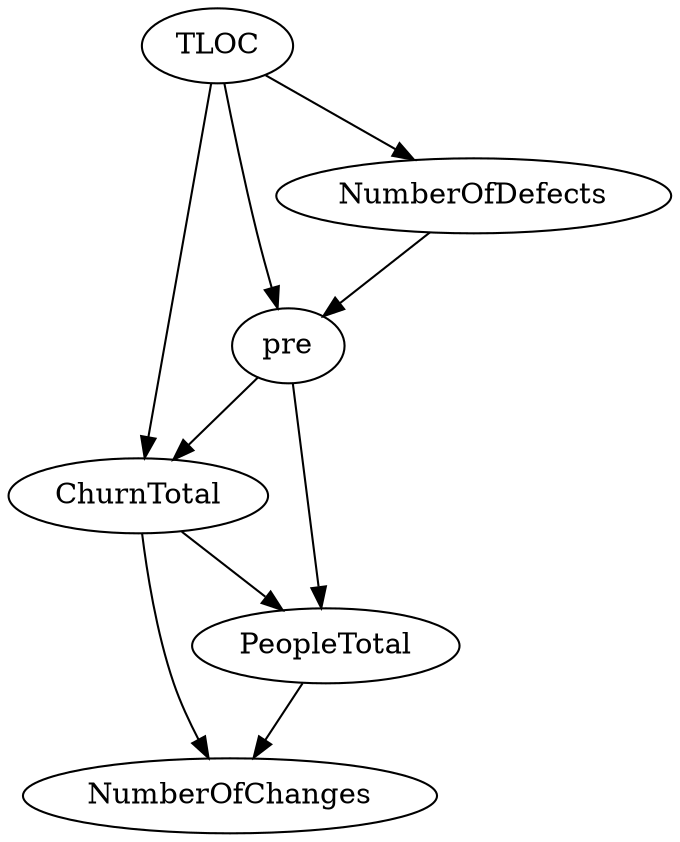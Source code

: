 digraph {
   PeopleTotal;
   NumberOfChanges;
   ChurnTotal;
   TLOC;
   pre;
   NumberOfDefects;
   PeopleTotal -> NumberOfChanges;
   ChurnTotal -> PeopleTotal;
   ChurnTotal -> NumberOfChanges;
   TLOC -> ChurnTotal;
   TLOC -> pre;
   TLOC -> NumberOfDefects;
   pre -> PeopleTotal;
   pre -> ChurnTotal;
   NumberOfDefects -> pre;
}
